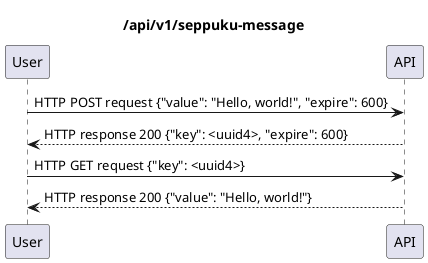 @startuml

title /api/v1/seppuku-message

User -> API: HTTP POST request {"value": "Hello, world!", "expire": 600}
API --> User: HTTP response 200 {"key": <uuid4>, "expire": 600}


User -> API: HTTP GET request {"key": <uuid4>}
User <-- API: HTTP response 200 {"value": "Hello, world!"}
@enduml
